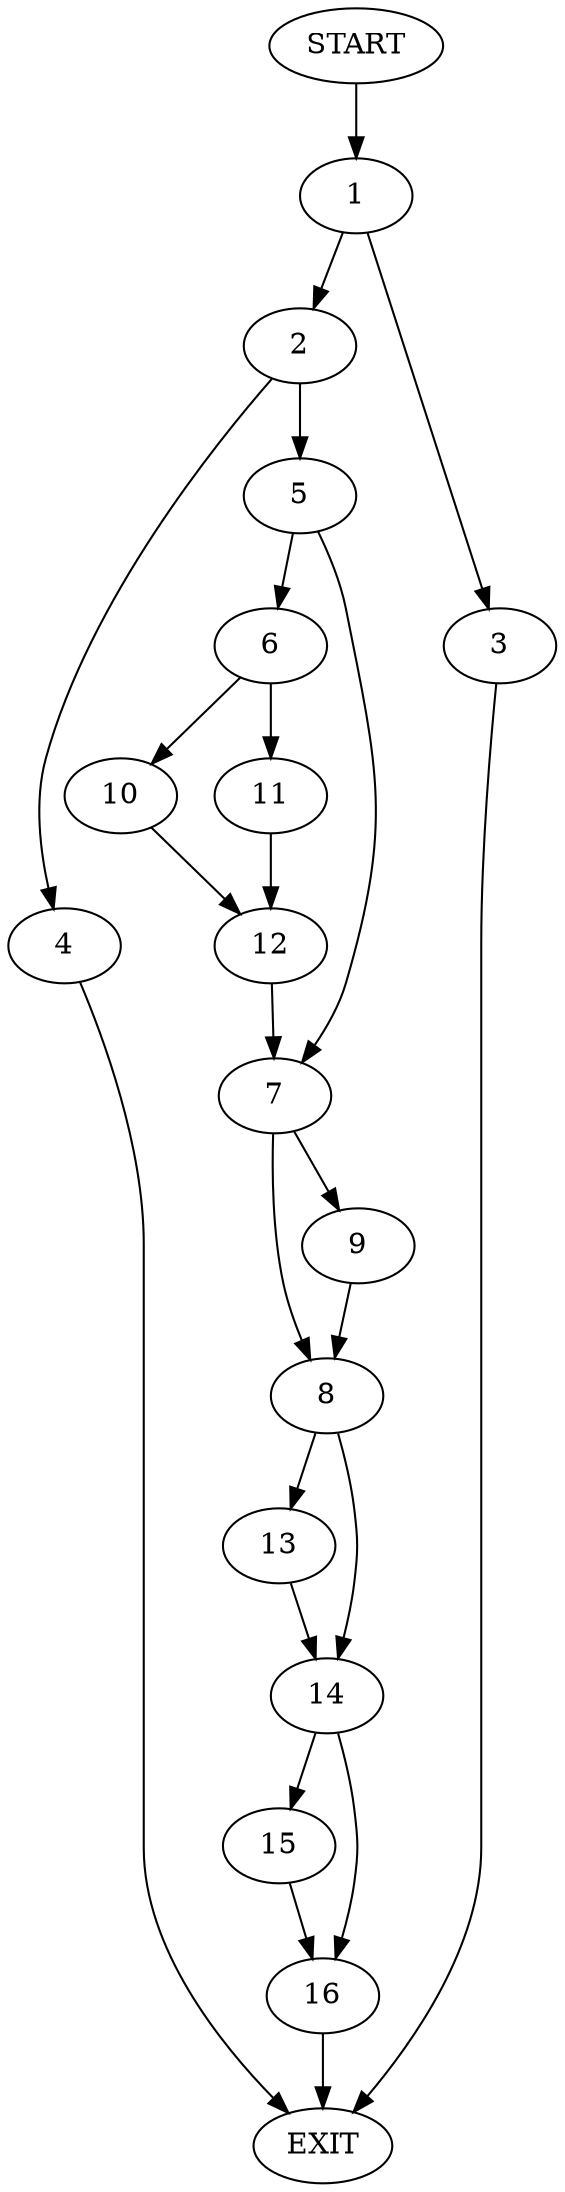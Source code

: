 digraph {
0 [label="START"]
17 [label="EXIT"]
0 -> 1
1 -> 2
1 -> 3
2 -> 4
2 -> 5
3 -> 17
4 -> 17
5 -> 6
5 -> 7
7 -> 8
7 -> 9
6 -> 10
6 -> 11
10 -> 12
11 -> 12
12 -> 7
9 -> 8
8 -> 13
8 -> 14
13 -> 14
14 -> 15
14 -> 16
16 -> 17
15 -> 16
}

